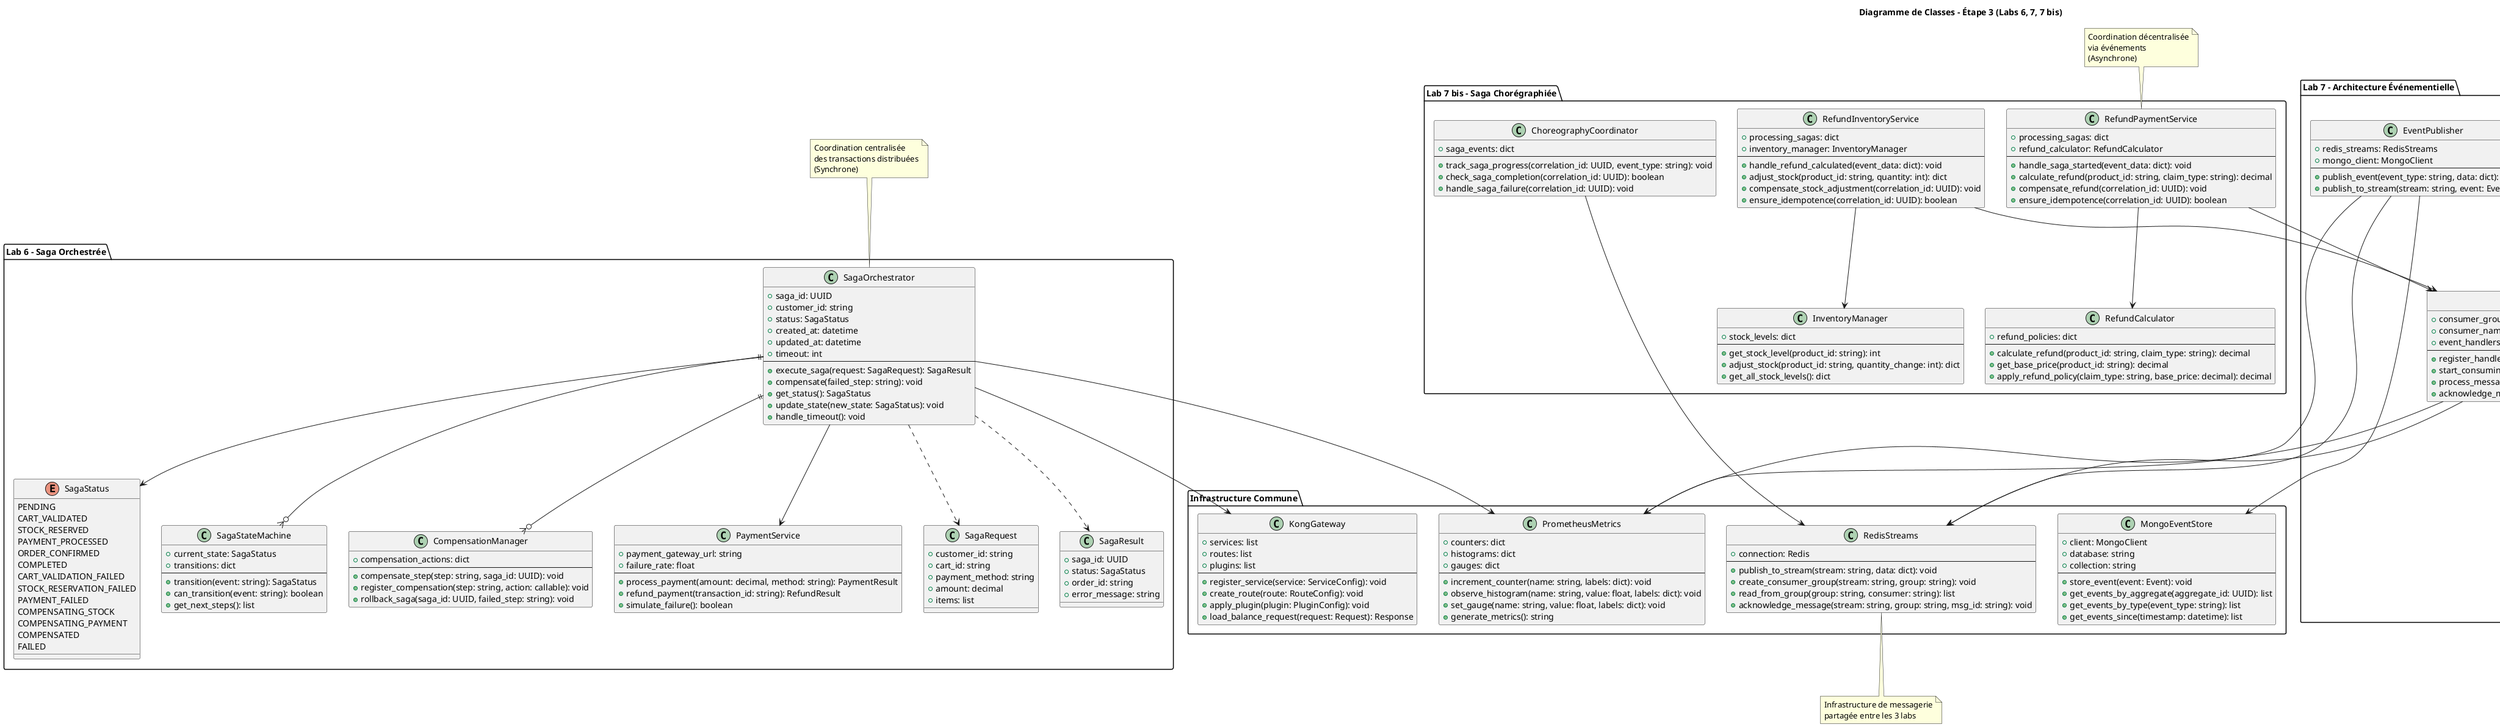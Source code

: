 @startuml classes_etape3
!define RECTANGLE class

title Diagramme de Classes - Étape 3 (Labs 6, 7, 7 bis)

package "Lab 6 - Saga Orchestrée" {
    class SagaOrchestrator {
        +saga_id: UUID
        +customer_id: string
        +status: SagaStatus
        +created_at: datetime
        +updated_at: datetime
        +timeout: int
        --
        +execute_saga(request: SagaRequest): SagaResult
        +compensate(failed_step: string): void
        +get_status(): SagaStatus
        +update_state(new_state: SagaStatus): void
        +handle_timeout(): void
    }

    enum SagaStatus {
        PENDING
        CART_VALIDATED
        STOCK_RESERVED
        PAYMENT_PROCESSED
        ORDER_CONFIRMED
        COMPLETED
        CART_VALIDATION_FAILED
        STOCK_RESERVATION_FAILED
        PAYMENT_FAILED
        COMPENSATING_STOCK
        COMPENSATING_PAYMENT
        COMPENSATED
        FAILED
    }

    class SagaStateMachine {
        +current_state: SagaStatus
        +transitions: dict
        --
        +transition(event: string): SagaStatus
        +can_transition(event: string): boolean
        +get_next_steps(): list
    }

    class CompensationManager {
        +compensation_actions: dict
        --
        +compensate_step(step: string, saga_id: UUID): void
        +register_compensation(step: string, action: callable): void
        +rollback_saga(saga_id: UUID, failed_step: string): void
    }

    class PaymentService {
        +payment_gateway_url: string
        +failure_rate: float
        --
        +process_payment(amount: decimal, method: string): PaymentResult
        +refund_payment(transaction_id: string): RefundResult
        +simulate_failure(): boolean
    }

    class SagaRequest {
        +customer_id: string
        +cart_id: string
        +payment_method: string
        +amount: decimal
        +items: list
    }

    class SagaResult {
        +saga_id: UUID
        +status: SagaStatus
        +order_id: string
        +error_message: string
    }
}

package "Lab 7 - Architecture Événementielle" {
    class EventStore {
        +events: list
        +snapshots: dict
        --
        +append_event(event: Event): void
        +get_events(aggregate_id: UUID): list
        +get_events_since(timestamp: datetime): list
        +replay_events(aggregate_id: UUID): AggregateState
        +create_snapshot(aggregate_id: UUID, state: dict): void
    }

    class Event {
        +event_id: UUID
        +event_type: string
        +aggregate_id: UUID
        +data: dict
        +timestamp: datetime
        +correlation_id: UUID
        +version: int
    }

    class EventPublisher {
        +redis_streams: RedisStreams
        +mongo_client: MongoClient
        --
        +publish_event(event_type: string, data: dict): void
        +publish_to_stream(stream: string, event: Event): void
    }

    class EventConsumer {
        +consumer_group: string
        +consumer_name: string
        +event_handlers: dict
        --
        +register_handler(event_type: string, handler: callable): void
        +start_consuming(streams: list): void
        +process_message(message: dict): void
        +acknowledge_message(stream: string, msg_id: string): void
    }

    class ClaimsService {
        +claims_store: dict
        --
        +create_claim(claim_data: dict): Claim
        +assign_to_agent(claim_id: UUID, agent_id: string): void
        +start_processing(claim_id: UUID): void
        +resolve_claim(claim_id: UUID, resolution: string): void
        +close_claim(claim_id: UUID): void
    }

    class Claim {
        +claim_id: UUID
        +customer_id: string
        +claim_type: ClaimType
        +description: string
        +product_id: string
        +status: ClaimStatus
        +assigned_agent: string
        +created_at: datetime
        +resolved_at: datetime
        --
        +assign_to_agent(agent_id: string): void
        +start_processing(): void
        +resolve(resolution: string): void
        +close(): void
        +to_dict(): dict
    }

    enum ClaimType {
        PRODUCT_DEFECT
        DELIVERY_ISSUE
        BILLING_ERROR
        SERVICE_COMPLAINT
    }

    enum ClaimStatus {
        CREATED
        ASSIGNED
        IN_PROGRESS
        RESOLVED
        CLOSED
    }

    class ProjectionService {
        +read_models: dict
        --
        +update_projection(event: Event): void
        +handle_claim_created(event_data: dict): void
        +handle_claim_assigned(event_data: dict): void
        +handle_claim_resolved(event_data: dict): void
    }

    class QueryService {
        +postgres_client: PostgresClient
        --
        +get_claims(filters: dict): list
        +get_claim_statistics(): dict
        +search_claims(query: string): list
        +get_dashboard_data(): dict
    }

    class NotificationService {
        +notification_handlers: dict
        --
        +send_email(recipient: string, subject: string, body: string): void
        +send_sms(phone: string, message: string): void
        +handle_claim_created(event_data: dict): void
        +handle_claim_resolved(event_data: dict): void
    }

    class AuditService {
        +audit_trail: list
        --
        +log_event(event: Event): void
        +create_audit_entry(event_data: dict): void
        +get_audit_trail(filters: dict): list
    }
}

package "Lab 7 bis - Saga Chorégraphiée" {
    class RefundPaymentService {
        +processing_sagas: dict
        +refund_calculator: RefundCalculator
        --
        +handle_saga_started(event_data: dict): void
        +calculate_refund(product_id: string, claim_type: string): decimal
        +compensate_refund(correlation_id: UUID): void
        +ensure_idempotence(correlation_id: UUID): boolean
    }

    class RefundInventoryService {
        +processing_sagas: dict
        +inventory_manager: InventoryManager
        --
        +handle_refund_calculated(event_data: dict): void
        +adjust_stock(product_id: string, quantity: int): dict
        +compensate_stock_adjustment(correlation_id: UUID): void
        +ensure_idempotence(correlation_id: UUID): boolean
    }

    class RefundCalculator {
        +refund_policies: dict
        --
        +calculate_refund(product_id: string, claim_type: string): decimal
        +get_base_price(product_id: string): decimal
        +apply_refund_policy(claim_type: string, base_price: decimal): decimal
    }

    class InventoryManager {
        +stock_levels: dict
        --
        +get_stock_level(product_id: string): int
        +adjust_stock(product_id: string, quantity_change: int): dict
        +get_all_stock_levels(): dict
    }

    class ChoreographyCoordinator {
        +saga_events: dict
        --
        +track_saga_progress(correlation_id: UUID, event_type: string): void
        +check_saga_completion(correlation_id: UUID): boolean
        +handle_saga_failure(correlation_id: UUID): void
    }
}

package "Infrastructure Commune" {
    class RedisStreams {
        +connection: Redis
        --
        +publish_to_stream(stream: string, data: dict): void
        +create_consumer_group(stream: string, group: string): void
        +read_from_group(group: string, consumer: string): list
        +acknowledge_message(stream: string, group: string, msg_id: string): void
    }

    class MongoEventStore {
        +client: MongoClient
        +database: string
        +collection: string
        --
        +store_event(event: Event): void
        +get_events_by_aggregate(aggregate_id: UUID): list
        +get_events_by_type(event_type: string): list
        +get_events_since(timestamp: datetime): list
    }

    class PrometheusMetrics {
        +counters: dict
        +histograms: dict
        +gauges: dict
        --
        +increment_counter(name: string, labels: dict): void
        +observe_histogram(name: string, value: float, labels: dict): void
        +set_gauge(name: string, value: float, labels: dict): void
        +generate_metrics(): string
    }

    class KongGateway {
        +services: list
        +routes: list
        +plugins: list
        --
        +register_service(service: ServiceConfig): void
        +create_route(route: RouteConfig): void
        +apply_plugin(plugin: PluginConfig): void
        +load_balance_request(request: Request): Response
    }
}

' Relations Lab 6
SagaOrchestrator ||--o{ SagaStateMachine
SagaOrchestrator ||--o{ CompensationManager
SagaOrchestrator --> PaymentService
SagaOrchestrator ..> SagaRequest
SagaOrchestrator ..> SagaResult
SagaOrchestrator --> SagaStatus

' Relations Lab 7
ClaimsService ||--o{ Claim
Claim --> ClaimType
Claim --> ClaimStatus
EventStore ||--o{ Event
EventPublisher --> RedisStreams
EventPublisher --> MongoEventStore
EventConsumer --> RedisStreams
ProjectionService --> Event
NotificationService --> EventConsumer
AuditService --> EventConsumer

' Relations Lab 7 bis
RefundPaymentService --> RefundCalculator
RefundInventoryService --> InventoryManager
RefundPaymentService --> EventConsumer
RefundInventoryService --> EventConsumer
ChoreographyCoordinator --> RedisStreams

' Relations Infrastructure
EventPublisher --> PrometheusMetrics
EventConsumer --> PrometheusMetrics
SagaOrchestrator --> PrometheusMetrics
SagaOrchestrator --> KongGateway

note top of SagaOrchestrator : Coordination centralisée\ndes transactions distribuées\n(Synchrone)

note top of EventStore : Persistance immuable\ndes événements\n(Event Sourcing)

note top of RefundPaymentService : Coordination décentralisée\nvia événements\n(Asynchrone)

note bottom of RedisStreams : Infrastructure de messagerie\npartagée entre les 3 labs

@enduml